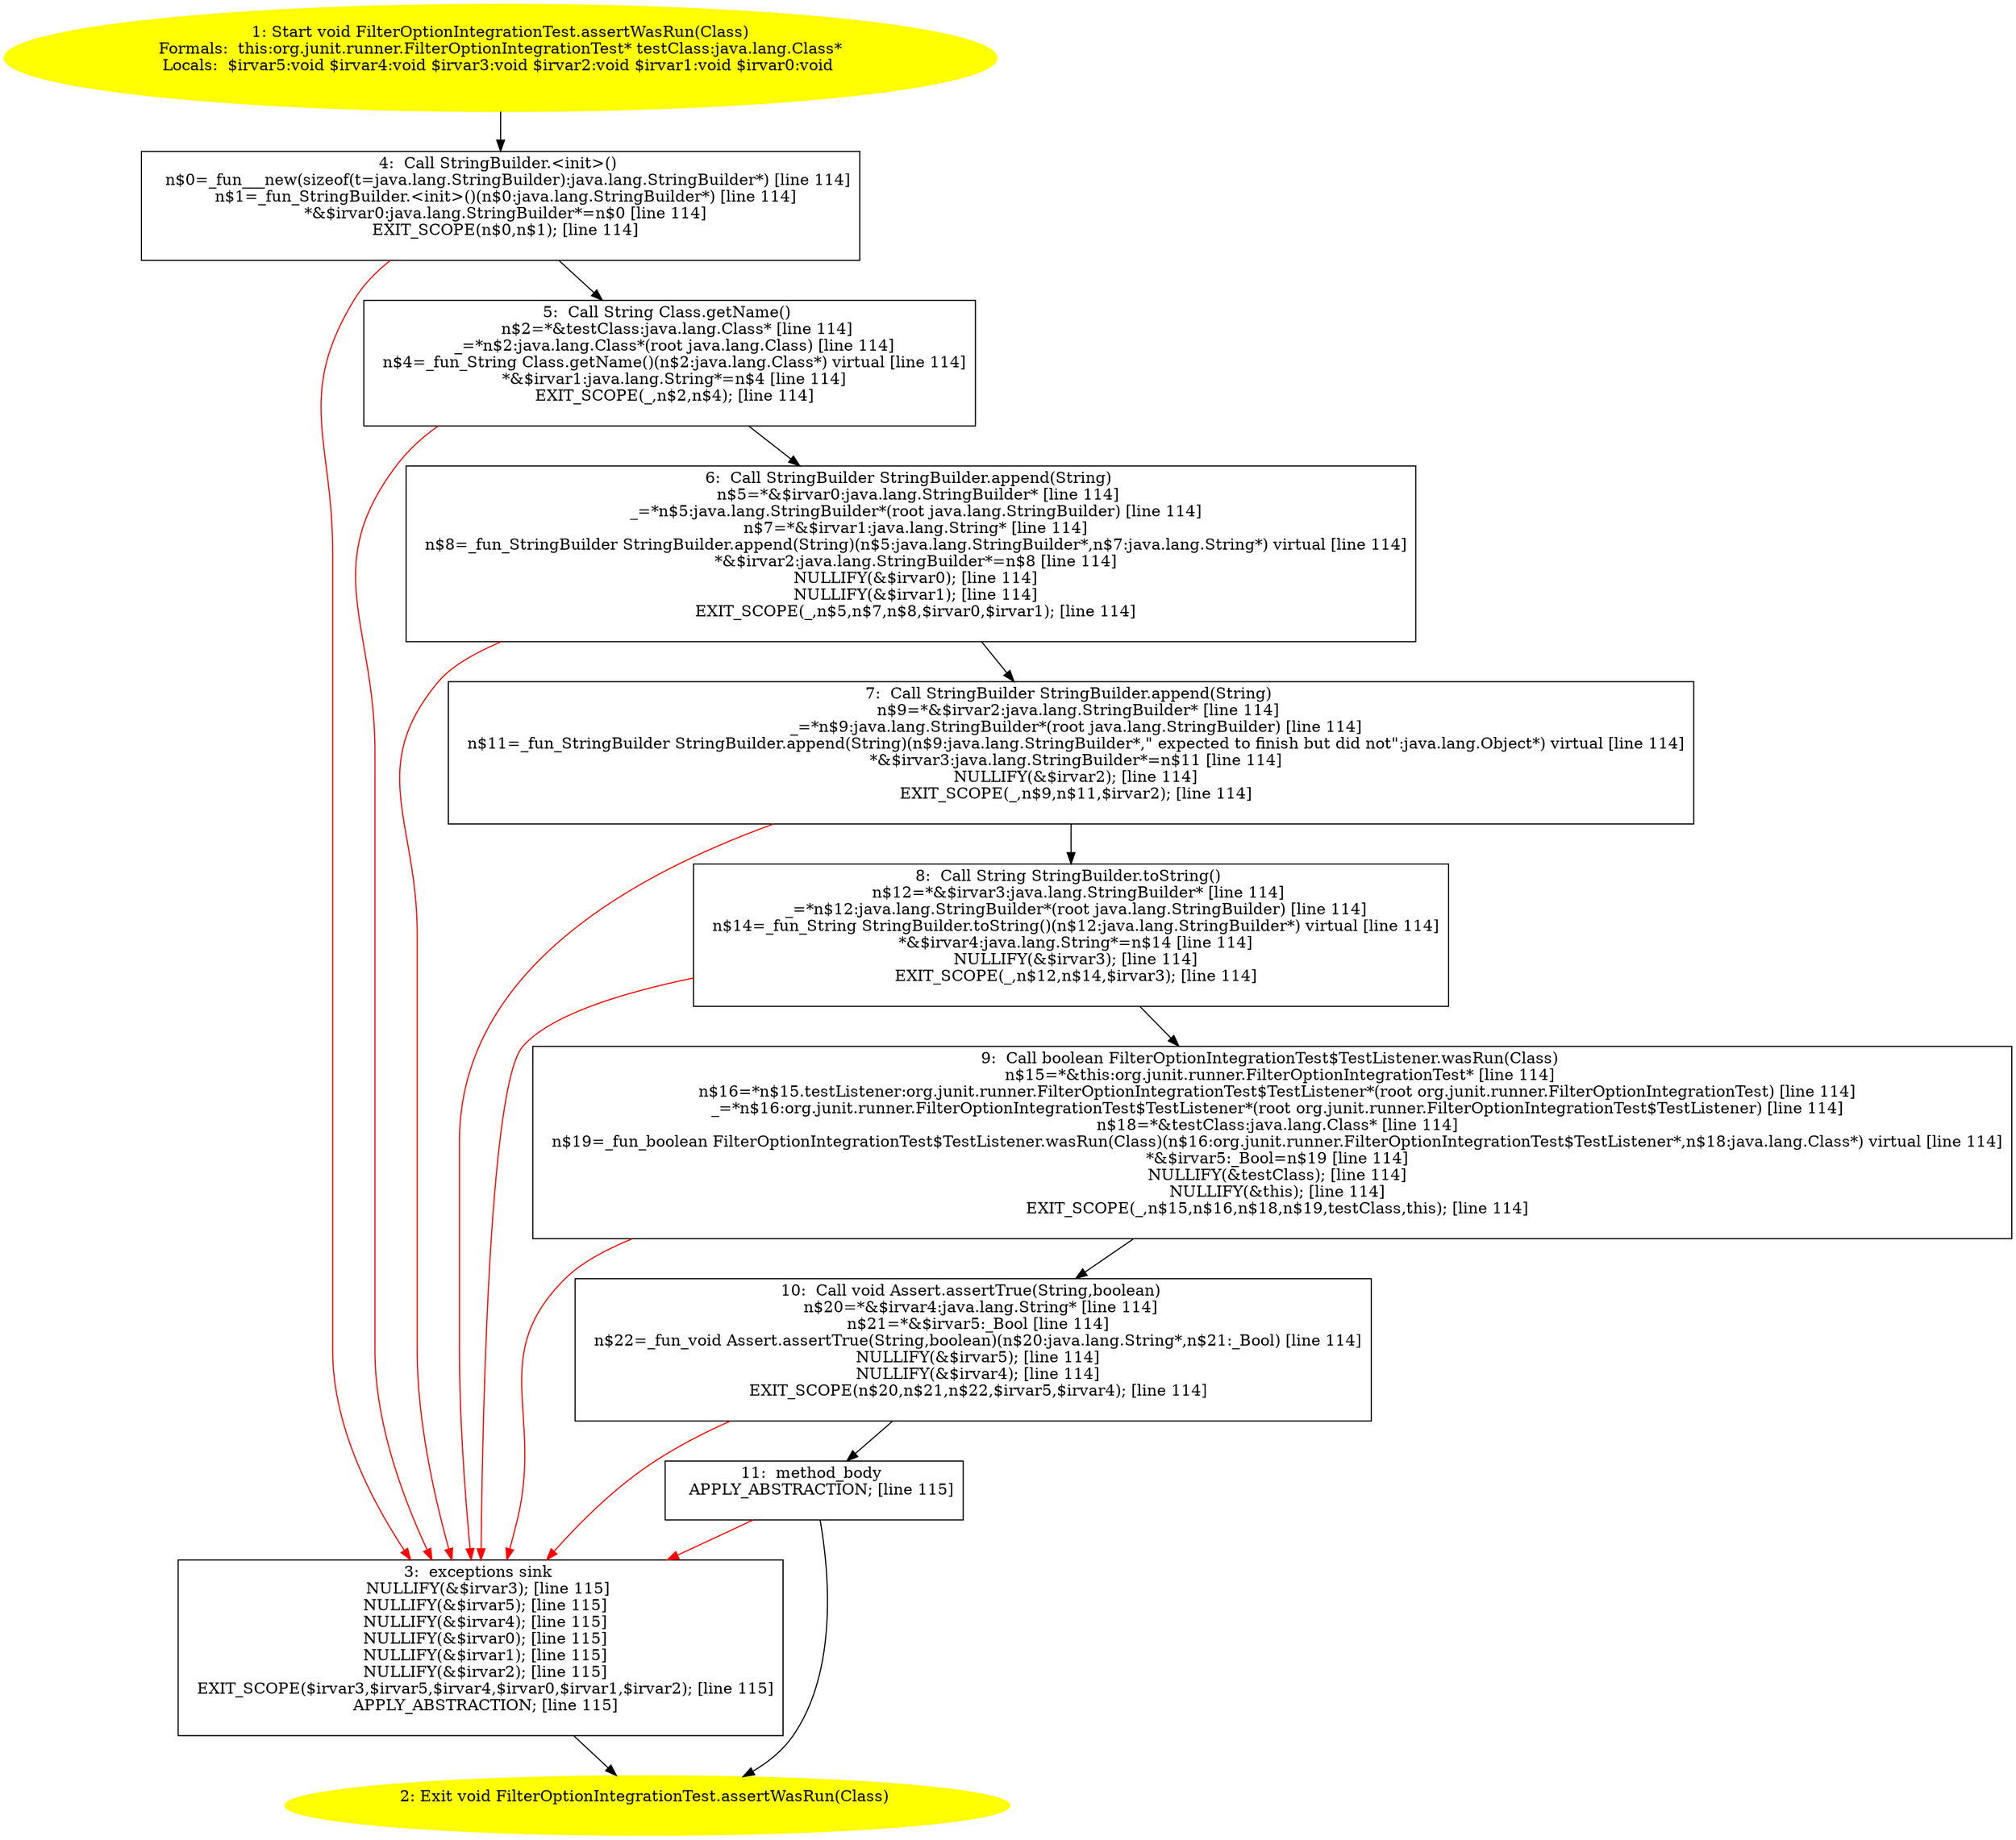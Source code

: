 /* @generated */
digraph cfg {
"org.junit.runner.FilterOptionIntegrationTest.assertWasRun(java.lang.Class):void.665aa48e4b54313c1c0c0ce8eaad8bcc_1" [label="1: Start void FilterOptionIntegrationTest.assertWasRun(Class)\nFormals:  this:org.junit.runner.FilterOptionIntegrationTest* testClass:java.lang.Class*\nLocals:  $irvar5:void $irvar4:void $irvar3:void $irvar2:void $irvar1:void $irvar0:void \n  " color=yellow style=filled]
	

	 "org.junit.runner.FilterOptionIntegrationTest.assertWasRun(java.lang.Class):void.665aa48e4b54313c1c0c0ce8eaad8bcc_1" -> "org.junit.runner.FilterOptionIntegrationTest.assertWasRun(java.lang.Class):void.665aa48e4b54313c1c0c0ce8eaad8bcc_4" ;
"org.junit.runner.FilterOptionIntegrationTest.assertWasRun(java.lang.Class):void.665aa48e4b54313c1c0c0ce8eaad8bcc_2" [label="2: Exit void FilterOptionIntegrationTest.assertWasRun(Class) \n  " color=yellow style=filled]
	

"org.junit.runner.FilterOptionIntegrationTest.assertWasRun(java.lang.Class):void.665aa48e4b54313c1c0c0ce8eaad8bcc_3" [label="3:  exceptions sink \n   NULLIFY(&$irvar3); [line 115]\n  NULLIFY(&$irvar5); [line 115]\n  NULLIFY(&$irvar4); [line 115]\n  NULLIFY(&$irvar0); [line 115]\n  NULLIFY(&$irvar1); [line 115]\n  NULLIFY(&$irvar2); [line 115]\n  EXIT_SCOPE($irvar3,$irvar5,$irvar4,$irvar0,$irvar1,$irvar2); [line 115]\n  APPLY_ABSTRACTION; [line 115]\n " shape="box"]
	

	 "org.junit.runner.FilterOptionIntegrationTest.assertWasRun(java.lang.Class):void.665aa48e4b54313c1c0c0ce8eaad8bcc_3" -> "org.junit.runner.FilterOptionIntegrationTest.assertWasRun(java.lang.Class):void.665aa48e4b54313c1c0c0ce8eaad8bcc_2" ;
"org.junit.runner.FilterOptionIntegrationTest.assertWasRun(java.lang.Class):void.665aa48e4b54313c1c0c0ce8eaad8bcc_4" [label="4:  Call StringBuilder.<init>() \n   n$0=_fun___new(sizeof(t=java.lang.StringBuilder):java.lang.StringBuilder*) [line 114]\n  n$1=_fun_StringBuilder.<init>()(n$0:java.lang.StringBuilder*) [line 114]\n  *&$irvar0:java.lang.StringBuilder*=n$0 [line 114]\n  EXIT_SCOPE(n$0,n$1); [line 114]\n " shape="box"]
	

	 "org.junit.runner.FilterOptionIntegrationTest.assertWasRun(java.lang.Class):void.665aa48e4b54313c1c0c0ce8eaad8bcc_4" -> "org.junit.runner.FilterOptionIntegrationTest.assertWasRun(java.lang.Class):void.665aa48e4b54313c1c0c0ce8eaad8bcc_5" ;
	 "org.junit.runner.FilterOptionIntegrationTest.assertWasRun(java.lang.Class):void.665aa48e4b54313c1c0c0ce8eaad8bcc_4" -> "org.junit.runner.FilterOptionIntegrationTest.assertWasRun(java.lang.Class):void.665aa48e4b54313c1c0c0ce8eaad8bcc_3" [color="red" ];
"org.junit.runner.FilterOptionIntegrationTest.assertWasRun(java.lang.Class):void.665aa48e4b54313c1c0c0ce8eaad8bcc_5" [label="5:  Call String Class.getName() \n   n$2=*&testClass:java.lang.Class* [line 114]\n  _=*n$2:java.lang.Class*(root java.lang.Class) [line 114]\n  n$4=_fun_String Class.getName()(n$2:java.lang.Class*) virtual [line 114]\n  *&$irvar1:java.lang.String*=n$4 [line 114]\n  EXIT_SCOPE(_,n$2,n$4); [line 114]\n " shape="box"]
	

	 "org.junit.runner.FilterOptionIntegrationTest.assertWasRun(java.lang.Class):void.665aa48e4b54313c1c0c0ce8eaad8bcc_5" -> "org.junit.runner.FilterOptionIntegrationTest.assertWasRun(java.lang.Class):void.665aa48e4b54313c1c0c0ce8eaad8bcc_6" ;
	 "org.junit.runner.FilterOptionIntegrationTest.assertWasRun(java.lang.Class):void.665aa48e4b54313c1c0c0ce8eaad8bcc_5" -> "org.junit.runner.FilterOptionIntegrationTest.assertWasRun(java.lang.Class):void.665aa48e4b54313c1c0c0ce8eaad8bcc_3" [color="red" ];
"org.junit.runner.FilterOptionIntegrationTest.assertWasRun(java.lang.Class):void.665aa48e4b54313c1c0c0ce8eaad8bcc_6" [label="6:  Call StringBuilder StringBuilder.append(String) \n   n$5=*&$irvar0:java.lang.StringBuilder* [line 114]\n  _=*n$5:java.lang.StringBuilder*(root java.lang.StringBuilder) [line 114]\n  n$7=*&$irvar1:java.lang.String* [line 114]\n  n$8=_fun_StringBuilder StringBuilder.append(String)(n$5:java.lang.StringBuilder*,n$7:java.lang.String*) virtual [line 114]\n  *&$irvar2:java.lang.StringBuilder*=n$8 [line 114]\n  NULLIFY(&$irvar0); [line 114]\n  NULLIFY(&$irvar1); [line 114]\n  EXIT_SCOPE(_,n$5,n$7,n$8,$irvar0,$irvar1); [line 114]\n " shape="box"]
	

	 "org.junit.runner.FilterOptionIntegrationTest.assertWasRun(java.lang.Class):void.665aa48e4b54313c1c0c0ce8eaad8bcc_6" -> "org.junit.runner.FilterOptionIntegrationTest.assertWasRun(java.lang.Class):void.665aa48e4b54313c1c0c0ce8eaad8bcc_7" ;
	 "org.junit.runner.FilterOptionIntegrationTest.assertWasRun(java.lang.Class):void.665aa48e4b54313c1c0c0ce8eaad8bcc_6" -> "org.junit.runner.FilterOptionIntegrationTest.assertWasRun(java.lang.Class):void.665aa48e4b54313c1c0c0ce8eaad8bcc_3" [color="red" ];
"org.junit.runner.FilterOptionIntegrationTest.assertWasRun(java.lang.Class):void.665aa48e4b54313c1c0c0ce8eaad8bcc_7" [label="7:  Call StringBuilder StringBuilder.append(String) \n   n$9=*&$irvar2:java.lang.StringBuilder* [line 114]\n  _=*n$9:java.lang.StringBuilder*(root java.lang.StringBuilder) [line 114]\n  n$11=_fun_StringBuilder StringBuilder.append(String)(n$9:java.lang.StringBuilder*,\" expected to finish but did not\":java.lang.Object*) virtual [line 114]\n  *&$irvar3:java.lang.StringBuilder*=n$11 [line 114]\n  NULLIFY(&$irvar2); [line 114]\n  EXIT_SCOPE(_,n$9,n$11,$irvar2); [line 114]\n " shape="box"]
	

	 "org.junit.runner.FilterOptionIntegrationTest.assertWasRun(java.lang.Class):void.665aa48e4b54313c1c0c0ce8eaad8bcc_7" -> "org.junit.runner.FilterOptionIntegrationTest.assertWasRun(java.lang.Class):void.665aa48e4b54313c1c0c0ce8eaad8bcc_8" ;
	 "org.junit.runner.FilterOptionIntegrationTest.assertWasRun(java.lang.Class):void.665aa48e4b54313c1c0c0ce8eaad8bcc_7" -> "org.junit.runner.FilterOptionIntegrationTest.assertWasRun(java.lang.Class):void.665aa48e4b54313c1c0c0ce8eaad8bcc_3" [color="red" ];
"org.junit.runner.FilterOptionIntegrationTest.assertWasRun(java.lang.Class):void.665aa48e4b54313c1c0c0ce8eaad8bcc_8" [label="8:  Call String StringBuilder.toString() \n   n$12=*&$irvar3:java.lang.StringBuilder* [line 114]\n  _=*n$12:java.lang.StringBuilder*(root java.lang.StringBuilder) [line 114]\n  n$14=_fun_String StringBuilder.toString()(n$12:java.lang.StringBuilder*) virtual [line 114]\n  *&$irvar4:java.lang.String*=n$14 [line 114]\n  NULLIFY(&$irvar3); [line 114]\n  EXIT_SCOPE(_,n$12,n$14,$irvar3); [line 114]\n " shape="box"]
	

	 "org.junit.runner.FilterOptionIntegrationTest.assertWasRun(java.lang.Class):void.665aa48e4b54313c1c0c0ce8eaad8bcc_8" -> "org.junit.runner.FilterOptionIntegrationTest.assertWasRun(java.lang.Class):void.665aa48e4b54313c1c0c0ce8eaad8bcc_9" ;
	 "org.junit.runner.FilterOptionIntegrationTest.assertWasRun(java.lang.Class):void.665aa48e4b54313c1c0c0ce8eaad8bcc_8" -> "org.junit.runner.FilterOptionIntegrationTest.assertWasRun(java.lang.Class):void.665aa48e4b54313c1c0c0ce8eaad8bcc_3" [color="red" ];
"org.junit.runner.FilterOptionIntegrationTest.assertWasRun(java.lang.Class):void.665aa48e4b54313c1c0c0ce8eaad8bcc_9" [label="9:  Call boolean FilterOptionIntegrationTest$TestListener.wasRun(Class) \n   n$15=*&this:org.junit.runner.FilterOptionIntegrationTest* [line 114]\n  n$16=*n$15.testListener:org.junit.runner.FilterOptionIntegrationTest$TestListener*(root org.junit.runner.FilterOptionIntegrationTest) [line 114]\n  _=*n$16:org.junit.runner.FilterOptionIntegrationTest$TestListener*(root org.junit.runner.FilterOptionIntegrationTest$TestListener) [line 114]\n  n$18=*&testClass:java.lang.Class* [line 114]\n  n$19=_fun_boolean FilterOptionIntegrationTest$TestListener.wasRun(Class)(n$16:org.junit.runner.FilterOptionIntegrationTest$TestListener*,n$18:java.lang.Class*) virtual [line 114]\n  *&$irvar5:_Bool=n$19 [line 114]\n  NULLIFY(&testClass); [line 114]\n  NULLIFY(&this); [line 114]\n  EXIT_SCOPE(_,n$15,n$16,n$18,n$19,testClass,this); [line 114]\n " shape="box"]
	

	 "org.junit.runner.FilterOptionIntegrationTest.assertWasRun(java.lang.Class):void.665aa48e4b54313c1c0c0ce8eaad8bcc_9" -> "org.junit.runner.FilterOptionIntegrationTest.assertWasRun(java.lang.Class):void.665aa48e4b54313c1c0c0ce8eaad8bcc_10" ;
	 "org.junit.runner.FilterOptionIntegrationTest.assertWasRun(java.lang.Class):void.665aa48e4b54313c1c0c0ce8eaad8bcc_9" -> "org.junit.runner.FilterOptionIntegrationTest.assertWasRun(java.lang.Class):void.665aa48e4b54313c1c0c0ce8eaad8bcc_3" [color="red" ];
"org.junit.runner.FilterOptionIntegrationTest.assertWasRun(java.lang.Class):void.665aa48e4b54313c1c0c0ce8eaad8bcc_10" [label="10:  Call void Assert.assertTrue(String,boolean) \n   n$20=*&$irvar4:java.lang.String* [line 114]\n  n$21=*&$irvar5:_Bool [line 114]\n  n$22=_fun_void Assert.assertTrue(String,boolean)(n$20:java.lang.String*,n$21:_Bool) [line 114]\n  NULLIFY(&$irvar5); [line 114]\n  NULLIFY(&$irvar4); [line 114]\n  EXIT_SCOPE(n$20,n$21,n$22,$irvar5,$irvar4); [line 114]\n " shape="box"]
	

	 "org.junit.runner.FilterOptionIntegrationTest.assertWasRun(java.lang.Class):void.665aa48e4b54313c1c0c0ce8eaad8bcc_10" -> "org.junit.runner.FilterOptionIntegrationTest.assertWasRun(java.lang.Class):void.665aa48e4b54313c1c0c0ce8eaad8bcc_11" ;
	 "org.junit.runner.FilterOptionIntegrationTest.assertWasRun(java.lang.Class):void.665aa48e4b54313c1c0c0ce8eaad8bcc_10" -> "org.junit.runner.FilterOptionIntegrationTest.assertWasRun(java.lang.Class):void.665aa48e4b54313c1c0c0ce8eaad8bcc_3" [color="red" ];
"org.junit.runner.FilterOptionIntegrationTest.assertWasRun(java.lang.Class):void.665aa48e4b54313c1c0c0ce8eaad8bcc_11" [label="11:  method_body \n   APPLY_ABSTRACTION; [line 115]\n " shape="box"]
	

	 "org.junit.runner.FilterOptionIntegrationTest.assertWasRun(java.lang.Class):void.665aa48e4b54313c1c0c0ce8eaad8bcc_11" -> "org.junit.runner.FilterOptionIntegrationTest.assertWasRun(java.lang.Class):void.665aa48e4b54313c1c0c0ce8eaad8bcc_2" ;
	 "org.junit.runner.FilterOptionIntegrationTest.assertWasRun(java.lang.Class):void.665aa48e4b54313c1c0c0ce8eaad8bcc_11" -> "org.junit.runner.FilterOptionIntegrationTest.assertWasRun(java.lang.Class):void.665aa48e4b54313c1c0c0ce8eaad8bcc_3" [color="red" ];
}
